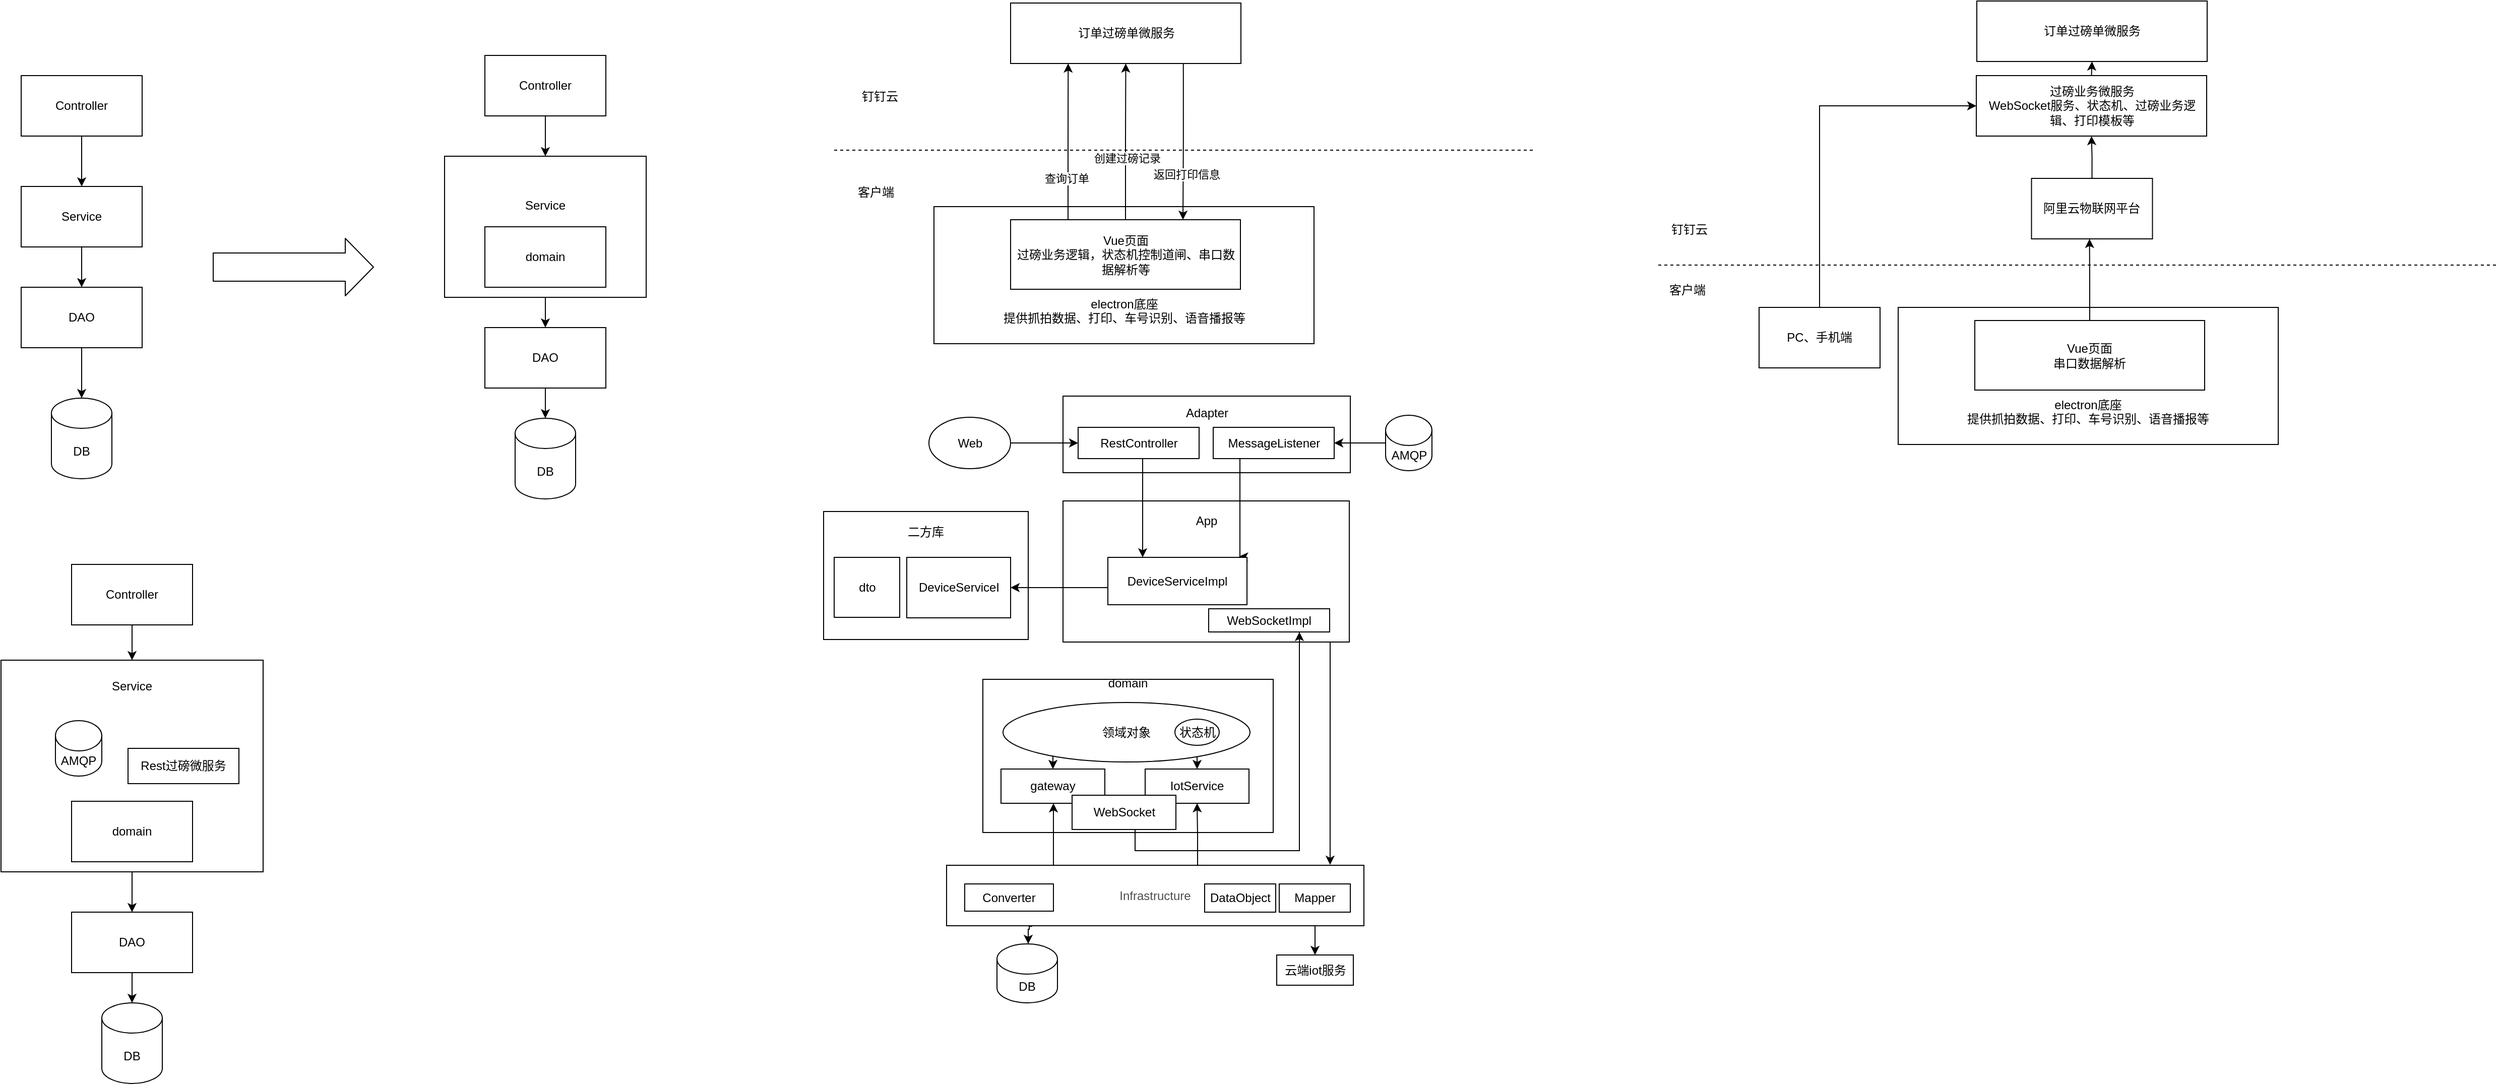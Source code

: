 <mxfile version="14.2.9" type="github">
  <diagram id="9EJ2Wms6L5kNZb4-bCyL" name="Page-1">
    <mxGraphModel dx="880" dy="621" grid="0" gridSize="10" guides="1" tooltips="1" connect="1" arrows="1" fold="1" page="1" pageScale="1" pageWidth="827" pageHeight="1169" math="0" shadow="0">
      <root>
        <mxCell id="0" />
        <mxCell id="1" parent="0" />
        <mxCell id="2DD6mY1p6OVQSlKND4L3-9" value="二方库&lt;br&gt;&lt;br&gt;&lt;br&gt;&lt;br&gt;&lt;br&gt;&lt;br&gt;&lt;br&gt;" style="rounded=0;whiteSpace=wrap;html=1;" parent="1" vertex="1">
          <mxGeometry x="846" y="532.5" width="203" height="127" as="geometry" />
        </mxCell>
        <mxCell id="04IPm05DKjzAKgzX7DtJ-5" style="edgeStyle=orthogonalEdgeStyle;rounded=0;orthogonalLoop=1;jettySize=auto;html=1;exitX=0.5;exitY=1;exitDx=0;exitDy=0;" parent="1" source="04IPm05DKjzAKgzX7DtJ-1" target="04IPm05DKjzAKgzX7DtJ-2" edge="1">
          <mxGeometry relative="1" as="geometry" />
        </mxCell>
        <mxCell id="04IPm05DKjzAKgzX7DtJ-1" value="Controller" style="rounded=0;whiteSpace=wrap;html=1;" parent="1" vertex="1">
          <mxGeometry x="50" y="100" width="120" height="60" as="geometry" />
        </mxCell>
        <mxCell id="04IPm05DKjzAKgzX7DtJ-6" style="edgeStyle=orthogonalEdgeStyle;rounded=0;orthogonalLoop=1;jettySize=auto;html=1;exitX=0.5;exitY=1;exitDx=0;exitDy=0;entryX=0.5;entryY=0;entryDx=0;entryDy=0;" parent="1" source="04IPm05DKjzAKgzX7DtJ-2" target="04IPm05DKjzAKgzX7DtJ-3" edge="1">
          <mxGeometry relative="1" as="geometry" />
        </mxCell>
        <mxCell id="04IPm05DKjzAKgzX7DtJ-2" value="Service" style="rounded=0;whiteSpace=wrap;html=1;" parent="1" vertex="1">
          <mxGeometry x="50" y="210" width="120" height="60" as="geometry" />
        </mxCell>
        <mxCell id="04IPm05DKjzAKgzX7DtJ-7" style="edgeStyle=orthogonalEdgeStyle;rounded=0;orthogonalLoop=1;jettySize=auto;html=1;exitX=0.5;exitY=1;exitDx=0;exitDy=0;" parent="1" source="04IPm05DKjzAKgzX7DtJ-3" target="04IPm05DKjzAKgzX7DtJ-4" edge="1">
          <mxGeometry relative="1" as="geometry" />
        </mxCell>
        <mxCell id="04IPm05DKjzAKgzX7DtJ-3" value="DAO" style="rounded=0;whiteSpace=wrap;html=1;" parent="1" vertex="1">
          <mxGeometry x="50" y="310" width="120" height="60" as="geometry" />
        </mxCell>
        <mxCell id="04IPm05DKjzAKgzX7DtJ-4" value="DB" style="shape=cylinder3;whiteSpace=wrap;html=1;boundedLbl=1;backgroundOutline=1;size=15;" parent="1" vertex="1">
          <mxGeometry x="80" y="420" width="60" height="80" as="geometry" />
        </mxCell>
        <mxCell id="04IPm05DKjzAKgzX7DtJ-16" style="edgeStyle=orthogonalEdgeStyle;rounded=0;orthogonalLoop=1;jettySize=auto;html=1;exitX=0.5;exitY=1;exitDx=0;exitDy=0;" parent="1" source="04IPm05DKjzAKgzX7DtJ-9" target="04IPm05DKjzAKgzX7DtJ-10" edge="1">
          <mxGeometry relative="1" as="geometry" />
        </mxCell>
        <mxCell id="04IPm05DKjzAKgzX7DtJ-9" value="Controller" style="rounded=0;whiteSpace=wrap;html=1;" parent="1" vertex="1">
          <mxGeometry x="510" y="80" width="120" height="60" as="geometry" />
        </mxCell>
        <mxCell id="04IPm05DKjzAKgzX7DtJ-17" style="edgeStyle=orthogonalEdgeStyle;rounded=0;orthogonalLoop=1;jettySize=auto;html=1;exitX=0.5;exitY=1;exitDx=0;exitDy=0;entryX=0.5;entryY=0;entryDx=0;entryDy=0;" parent="1" source="04IPm05DKjzAKgzX7DtJ-10" target="04IPm05DKjzAKgzX7DtJ-12" edge="1">
          <mxGeometry relative="1" as="geometry" />
        </mxCell>
        <mxCell id="04IPm05DKjzAKgzX7DtJ-10" value="Service&lt;br&gt;&lt;br&gt;&lt;br&gt;&lt;br&gt;" style="rounded=0;whiteSpace=wrap;html=1;" parent="1" vertex="1">
          <mxGeometry x="470" y="180" width="200" height="140" as="geometry" />
        </mxCell>
        <mxCell id="04IPm05DKjzAKgzX7DtJ-11" value="domain" style="rounded=0;whiteSpace=wrap;html=1;" parent="1" vertex="1">
          <mxGeometry x="510" y="250" width="120" height="60" as="geometry" />
        </mxCell>
        <mxCell id="04IPm05DKjzAKgzX7DtJ-18" style="edgeStyle=orthogonalEdgeStyle;rounded=0;orthogonalLoop=1;jettySize=auto;html=1;exitX=0.5;exitY=1;exitDx=0;exitDy=0;entryX=0.5;entryY=0;entryDx=0;entryDy=0;entryPerimeter=0;" parent="1" source="04IPm05DKjzAKgzX7DtJ-12" target="04IPm05DKjzAKgzX7DtJ-13" edge="1">
          <mxGeometry relative="1" as="geometry" />
        </mxCell>
        <mxCell id="04IPm05DKjzAKgzX7DtJ-12" value="DAO" style="rounded=0;whiteSpace=wrap;html=1;" parent="1" vertex="1">
          <mxGeometry x="510" y="350" width="120" height="60" as="geometry" />
        </mxCell>
        <mxCell id="04IPm05DKjzAKgzX7DtJ-13" value="DB" style="shape=cylinder3;whiteSpace=wrap;html=1;boundedLbl=1;backgroundOutline=1;size=15;" parent="1" vertex="1">
          <mxGeometry x="540" y="440" width="60" height="80" as="geometry" />
        </mxCell>
        <mxCell id="04IPm05DKjzAKgzX7DtJ-14" value="" style="shape=flexArrow;endArrow=classic;html=1;width=28;endSize=9;endWidth=28;" parent="1" edge="1">
          <mxGeometry width="50" height="50" relative="1" as="geometry">
            <mxPoint x="240" y="290" as="sourcePoint" />
            <mxPoint x="400" y="290" as="targetPoint" />
          </mxGeometry>
        </mxCell>
        <mxCell id="04IPm05DKjzAKgzX7DtJ-19" style="edgeStyle=orthogonalEdgeStyle;rounded=0;orthogonalLoop=1;jettySize=auto;html=1;exitX=0.5;exitY=1;exitDx=0;exitDy=0;" parent="1" source="04IPm05DKjzAKgzX7DtJ-20" target="04IPm05DKjzAKgzX7DtJ-22" edge="1">
          <mxGeometry relative="1" as="geometry" />
        </mxCell>
        <mxCell id="04IPm05DKjzAKgzX7DtJ-20" value="Controller" style="rounded=0;whiteSpace=wrap;html=1;" parent="1" vertex="1">
          <mxGeometry x="100" y="585" width="120" height="60" as="geometry" />
        </mxCell>
        <mxCell id="04IPm05DKjzAKgzX7DtJ-21" style="edgeStyle=orthogonalEdgeStyle;rounded=0;orthogonalLoop=1;jettySize=auto;html=1;exitX=0.5;exitY=1;exitDx=0;exitDy=0;entryX=0.5;entryY=0;entryDx=0;entryDy=0;" parent="1" source="04IPm05DKjzAKgzX7DtJ-22" target="04IPm05DKjzAKgzX7DtJ-25" edge="1">
          <mxGeometry relative="1" as="geometry">
            <mxPoint x="160" y="900" as="sourcePoint" />
          </mxGeometry>
        </mxCell>
        <mxCell id="04IPm05DKjzAKgzX7DtJ-22" value="Service&lt;br&gt;&lt;br&gt;&lt;br&gt;&lt;br&gt;&lt;br&gt;&lt;br&gt;&lt;br&gt;&lt;br&gt;&lt;br&gt;&lt;br&gt;&lt;br&gt;&lt;br&gt;" style="rounded=0;whiteSpace=wrap;html=1;" parent="1" vertex="1">
          <mxGeometry x="30" y="680" width="260" height="210" as="geometry" />
        </mxCell>
        <mxCell id="04IPm05DKjzAKgzX7DtJ-23" value="domain" style="rounded=0;whiteSpace=wrap;html=1;" parent="1" vertex="1">
          <mxGeometry x="100" y="820" width="120" height="60" as="geometry" />
        </mxCell>
        <mxCell id="04IPm05DKjzAKgzX7DtJ-24" style="edgeStyle=orthogonalEdgeStyle;rounded=0;orthogonalLoop=1;jettySize=auto;html=1;exitX=0.5;exitY=1;exitDx=0;exitDy=0;entryX=0.5;entryY=0;entryDx=0;entryDy=0;entryPerimeter=0;" parent="1" source="04IPm05DKjzAKgzX7DtJ-25" target="04IPm05DKjzAKgzX7DtJ-26" edge="1">
          <mxGeometry relative="1" as="geometry" />
        </mxCell>
        <mxCell id="04IPm05DKjzAKgzX7DtJ-25" value="DAO" style="rounded=0;whiteSpace=wrap;html=1;" parent="1" vertex="1">
          <mxGeometry x="100" y="930" width="120" height="60" as="geometry" />
        </mxCell>
        <mxCell id="04IPm05DKjzAKgzX7DtJ-26" value="DB" style="shape=cylinder3;whiteSpace=wrap;html=1;boundedLbl=1;backgroundOutline=1;size=15;" parent="1" vertex="1">
          <mxGeometry x="130" y="1020" width="60" height="80" as="geometry" />
        </mxCell>
        <mxCell id="04IPm05DKjzAKgzX7DtJ-27" value="AMQP" style="shape=cylinder3;whiteSpace=wrap;html=1;boundedLbl=1;backgroundOutline=1;size=15;" parent="1" vertex="1">
          <mxGeometry x="84" y="740" width="46" height="55" as="geometry" />
        </mxCell>
        <mxCell id="04IPm05DKjzAKgzX7DtJ-30" value="Rest过磅微服务" style="rounded=0;whiteSpace=wrap;html=1;" parent="1" vertex="1">
          <mxGeometry x="156" y="767.5" width="110" height="35" as="geometry" />
        </mxCell>
        <mxCell id="04IPm05DKjzAKgzX7DtJ-32" value="Adapter&lt;br&gt;&lt;br&gt;&lt;br&gt;&lt;br&gt;" style="rounded=0;whiteSpace=wrap;html=1;" parent="1" vertex="1">
          <mxGeometry x="1083.5" y="418" width="285" height="76" as="geometry" />
        </mxCell>
        <mxCell id="04IPm05DKjzAKgzX7DtJ-35" value="domain&lt;br&gt;&lt;br&gt;&lt;br&gt;&lt;br&gt;&lt;br&gt;&lt;br&gt;&lt;br&gt;&lt;br&gt;&lt;br&gt;&lt;br&gt;&lt;br&gt;" style="rounded=0;whiteSpace=wrap;html=1;" parent="1" vertex="1">
          <mxGeometry x="1004" y="699" width="288" height="152" as="geometry" />
        </mxCell>
        <mxCell id="2DD6mY1p6OVQSlKND4L3-22" style="edgeStyle=orthogonalEdgeStyle;rounded=0;orthogonalLoop=1;jettySize=auto;html=1;exitX=0.25;exitY=0;exitDx=0;exitDy=0;" parent="1" source="04IPm05DKjzAKgzX7DtJ-37" target="2DD6mY1p6OVQSlKND4L3-16" edge="1">
          <mxGeometry relative="1" as="geometry">
            <Array as="points">
              <mxPoint x="1074" y="884" />
            </Array>
          </mxGeometry>
        </mxCell>
        <mxCell id="2DD6mY1p6OVQSlKND4L3-23" style="edgeStyle=orthogonalEdgeStyle;rounded=0;orthogonalLoop=1;jettySize=auto;html=1;exitX=0.75;exitY=0;exitDx=0;exitDy=0;entryX=0.5;entryY=1;entryDx=0;entryDy=0;" parent="1" source="04IPm05DKjzAKgzX7DtJ-37" target="2DD6mY1p6OVQSlKND4L3-15" edge="1">
          <mxGeometry relative="1" as="geometry">
            <Array as="points">
              <mxPoint x="1217" y="884" />
              <mxPoint x="1217" y="853" />
            </Array>
          </mxGeometry>
        </mxCell>
        <mxCell id="2DD6mY1p6OVQSlKND4L3-26" style="edgeStyle=orthogonalEdgeStyle;rounded=0;orthogonalLoop=1;jettySize=auto;html=1;exitX=0.205;exitY=1.008;exitDx=0;exitDy=0;exitPerimeter=0;" parent="1" source="04IPm05DKjzAKgzX7DtJ-37" target="04IPm05DKjzAKgzX7DtJ-38" edge="1">
          <mxGeometry relative="1" as="geometry">
            <Array as="points">
              <mxPoint x="1050" y="947" />
              <mxPoint x="1049" y="947" />
            </Array>
          </mxGeometry>
        </mxCell>
        <mxCell id="2DD6mY1p6OVQSlKND4L3-27" style="edgeStyle=orthogonalEdgeStyle;rounded=0;orthogonalLoop=1;jettySize=auto;html=1;exitX=0.75;exitY=1;exitDx=0;exitDy=0;entryX=0.5;entryY=0;entryDx=0;entryDy=0;" parent="1" source="04IPm05DKjzAKgzX7DtJ-37" target="04IPm05DKjzAKgzX7DtJ-40" edge="1">
          <mxGeometry relative="1" as="geometry">
            <Array as="points">
              <mxPoint x="1333.5" y="943.5" />
            </Array>
          </mxGeometry>
        </mxCell>
        <mxCell id="04IPm05DKjzAKgzX7DtJ-37" value="&lt;span style=&quot;color: rgb(77 , 77 , 77) ; background-color: rgb(255 , 255 , 255)&quot;&gt;&lt;font style=&quot;font-size: 12px&quot;&gt;Infrastructure&lt;/font&gt;&lt;/span&gt;" style="rounded=0;whiteSpace=wrap;html=1;" parent="1" vertex="1">
          <mxGeometry x="968" y="883.5" width="414" height="60" as="geometry" />
        </mxCell>
        <mxCell id="04IPm05DKjzAKgzX7DtJ-38" value="DB" style="shape=cylinder3;whiteSpace=wrap;html=1;boundedLbl=1;backgroundOutline=1;size=15;" parent="1" vertex="1">
          <mxGeometry x="1018" y="961.5" width="60" height="58.5" as="geometry" />
        </mxCell>
        <mxCell id="2DD6mY1p6OVQSlKND4L3-3" style="edgeStyle=orthogonalEdgeStyle;rounded=0;orthogonalLoop=1;jettySize=auto;html=1;exitX=0;exitY=0.5;exitDx=0;exitDy=0;exitPerimeter=0;entryX=1;entryY=0.5;entryDx=0;entryDy=0;" parent="1" source="04IPm05DKjzAKgzX7DtJ-39" target="2DD6mY1p6OVQSlKND4L3-2" edge="1">
          <mxGeometry relative="1" as="geometry" />
        </mxCell>
        <mxCell id="04IPm05DKjzAKgzX7DtJ-39" value="AMQP" style="shape=cylinder3;whiteSpace=wrap;html=1;boundedLbl=1;backgroundOutline=1;size=15;" parent="1" vertex="1">
          <mxGeometry x="1403.5" y="437" width="46" height="55" as="geometry" />
        </mxCell>
        <mxCell id="04IPm05DKjzAKgzX7DtJ-40" value="云端iot服务" style="rounded=0;whiteSpace=wrap;html=1;" parent="1" vertex="1">
          <mxGeometry x="1295.5" y="972.5" width="76" height="30" as="geometry" />
        </mxCell>
        <mxCell id="2DD6mY1p6OVQSlKND4L3-35" style="edgeStyle=orthogonalEdgeStyle;rounded=0;orthogonalLoop=1;jettySize=auto;html=1;exitX=0.75;exitY=1;exitDx=0;exitDy=0;entryX=0.919;entryY=-0.008;entryDx=0;entryDy=0;entryPerimeter=0;" parent="1" source="04IPm05DKjzAKgzX7DtJ-43" target="04IPm05DKjzAKgzX7DtJ-37" edge="1">
          <mxGeometry relative="1" as="geometry">
            <Array as="points">
              <mxPoint x="1349" y="662" />
            </Array>
          </mxGeometry>
        </mxCell>
        <mxCell id="04IPm05DKjzAKgzX7DtJ-43" value="App&lt;br&gt;&lt;br&gt;&lt;br&gt;&lt;br&gt;&lt;br&gt;&lt;br&gt;&lt;br&gt;&lt;br&gt;" style="rounded=0;whiteSpace=wrap;html=1;" parent="1" vertex="1">
          <mxGeometry x="1083.5" y="522" width="284" height="140" as="geometry" />
        </mxCell>
        <mxCell id="2DD6mY1p6OVQSlKND4L3-10" style="edgeStyle=orthogonalEdgeStyle;rounded=0;orthogonalLoop=1;jettySize=auto;html=1;exitX=0.5;exitY=1;exitDx=0;exitDy=0;entryX=0.942;entryY=-0.018;entryDx=0;entryDy=0;entryPerimeter=0;" parent="1" source="2DD6mY1p6OVQSlKND4L3-2" target="2DD6mY1p6OVQSlKND4L3-7" edge="1">
          <mxGeometry relative="1" as="geometry">
            <Array as="points">
              <mxPoint x="1259" y="480" />
              <mxPoint x="1259" y="578" />
            </Array>
          </mxGeometry>
        </mxCell>
        <mxCell id="2DD6mY1p6OVQSlKND4L3-2" value="MessageListener" style="rounded=0;whiteSpace=wrap;html=1;" parent="1" vertex="1">
          <mxGeometry x="1232.5" y="449" width="120" height="31" as="geometry" />
        </mxCell>
        <mxCell id="2DD6mY1p6OVQSlKND4L3-11" style="edgeStyle=orthogonalEdgeStyle;rounded=0;orthogonalLoop=1;jettySize=auto;html=1;exitX=0.5;exitY=1;exitDx=0;exitDy=0;entryX=0.25;entryY=0;entryDx=0;entryDy=0;" parent="1" source="2DD6mY1p6OVQSlKND4L3-4" target="2DD6mY1p6OVQSlKND4L3-7" edge="1">
          <mxGeometry relative="1" as="geometry">
            <Array as="points">
              <mxPoint x="1163" y="480" />
            </Array>
          </mxGeometry>
        </mxCell>
        <mxCell id="2DD6mY1p6OVQSlKND4L3-4" value="RestController" style="rounded=0;whiteSpace=wrap;html=1;" parent="1" vertex="1">
          <mxGeometry x="1098.5" y="449" width="120" height="31" as="geometry" />
        </mxCell>
        <mxCell id="2DD6mY1p6OVQSlKND4L3-6" style="edgeStyle=orthogonalEdgeStyle;rounded=0;orthogonalLoop=1;jettySize=auto;html=1;" parent="1" source="2DD6mY1p6OVQSlKND4L3-5" target="2DD6mY1p6OVQSlKND4L3-4" edge="1">
          <mxGeometry relative="1" as="geometry" />
        </mxCell>
        <mxCell id="2DD6mY1p6OVQSlKND4L3-5" value="Web" style="ellipse;whiteSpace=wrap;html=1;" parent="1" vertex="1">
          <mxGeometry x="950.5" y="439" width="81" height="51" as="geometry" />
        </mxCell>
        <mxCell id="2DD6mY1p6OVQSlKND4L3-12" style="edgeStyle=orthogonalEdgeStyle;rounded=0;orthogonalLoop=1;jettySize=auto;html=1;exitX=0;exitY=0.5;exitDx=0;exitDy=0;" parent="1" source="2DD6mY1p6OVQSlKND4L3-7" target="2DD6mY1p6OVQSlKND4L3-8" edge="1">
          <mxGeometry relative="1" as="geometry">
            <Array as="points">
              <mxPoint x="1128" y="608" />
            </Array>
          </mxGeometry>
        </mxCell>
        <mxCell id="2DD6mY1p6OVQSlKND4L3-7" value="DeviceServiceImpl" style="rounded=0;whiteSpace=wrap;html=1;" parent="1" vertex="1">
          <mxGeometry x="1128" y="578" width="138" height="47" as="geometry" />
        </mxCell>
        <mxCell id="2DD6mY1p6OVQSlKND4L3-8" value="DeviceServiceI" style="rounded=0;whiteSpace=wrap;html=1;" parent="1" vertex="1">
          <mxGeometry x="928.5" y="578" width="103" height="60" as="geometry" />
        </mxCell>
        <mxCell id="2DD6mY1p6OVQSlKND4L3-14" value="dto" style="rounded=0;whiteSpace=wrap;html=1;" parent="1" vertex="1">
          <mxGeometry x="856.5" y="578" width="65" height="59.5" as="geometry" />
        </mxCell>
        <mxCell id="2DD6mY1p6OVQSlKND4L3-15" value="IotService" style="rounded=0;whiteSpace=wrap;html=1;" parent="1" vertex="1">
          <mxGeometry x="1165" y="788" width="103" height="34" as="geometry" />
        </mxCell>
        <mxCell id="2DD6mY1p6OVQSlKND4L3-16" value="gateway" style="rounded=0;whiteSpace=wrap;html=1;" parent="1" vertex="1">
          <mxGeometry x="1022" y="788" width="103" height="34" as="geometry" />
        </mxCell>
        <mxCell id="2DD6mY1p6OVQSlKND4L3-24" style="edgeStyle=orthogonalEdgeStyle;rounded=0;orthogonalLoop=1;jettySize=auto;html=1;exitX=0;exitY=1;exitDx=0;exitDy=0;entryX=0.5;entryY=0;entryDx=0;entryDy=0;" parent="1" source="2DD6mY1p6OVQSlKND4L3-19" target="2DD6mY1p6OVQSlKND4L3-16" edge="1">
          <mxGeometry relative="1" as="geometry" />
        </mxCell>
        <mxCell id="2DD6mY1p6OVQSlKND4L3-25" style="edgeStyle=orthogonalEdgeStyle;rounded=0;orthogonalLoop=1;jettySize=auto;html=1;exitX=1;exitY=1;exitDx=0;exitDy=0;entryX=0.5;entryY=0;entryDx=0;entryDy=0;" parent="1" source="2DD6mY1p6OVQSlKND4L3-19" target="2DD6mY1p6OVQSlKND4L3-15" edge="1">
          <mxGeometry relative="1" as="geometry" />
        </mxCell>
        <mxCell id="2DD6mY1p6OVQSlKND4L3-19" value="领域对象" style="ellipse;whiteSpace=wrap;html=1;" parent="1" vertex="1">
          <mxGeometry x="1024" y="722" width="245" height="59" as="geometry" />
        </mxCell>
        <mxCell id="2DD6mY1p6OVQSlKND4L3-20" value="状态机" style="ellipse;whiteSpace=wrap;html=1;" parent="1" vertex="1">
          <mxGeometry x="1194.5" y="738.5" width="44" height="26" as="geometry" />
        </mxCell>
        <mxCell id="2DD6mY1p6OVQSlKND4L3-41" style="edgeStyle=orthogonalEdgeStyle;rounded=0;orthogonalLoop=1;jettySize=auto;html=1;exitX=1;exitY=0.5;exitDx=0;exitDy=0;entryX=0.75;entryY=1;entryDx=0;entryDy=0;" parent="1" source="2DD6mY1p6OVQSlKND4L3-28" target="2DD6mY1p6OVQSlKND4L3-40" edge="1">
          <mxGeometry relative="1" as="geometry">
            <Array as="points">
              <mxPoint x="1155" y="831" />
              <mxPoint x="1155" y="869" />
              <mxPoint x="1318" y="869" />
            </Array>
          </mxGeometry>
        </mxCell>
        <mxCell id="2DD6mY1p6OVQSlKND4L3-28" value="WebSocket" style="rounded=0;whiteSpace=wrap;html=1;" parent="1" vertex="1">
          <mxGeometry x="1092.5" y="814" width="103" height="34" as="geometry" />
        </mxCell>
        <mxCell id="2DD6mY1p6OVQSlKND4L3-36" value="DataObject" style="rounded=0;whiteSpace=wrap;html=1;" parent="1" vertex="1">
          <mxGeometry x="1224" y="902" width="70.5" height="28" as="geometry" />
        </mxCell>
        <mxCell id="2DD6mY1p6OVQSlKND4L3-37" value="Converter" style="rounded=0;whiteSpace=wrap;html=1;" parent="1" vertex="1">
          <mxGeometry x="986" y="902" width="88" height="27" as="geometry" />
        </mxCell>
        <mxCell id="2DD6mY1p6OVQSlKND4L3-39" value="Mapper" style="rounded=0;whiteSpace=wrap;html=1;" parent="1" vertex="1">
          <mxGeometry x="1298" y="902" width="70.5" height="28" as="geometry" />
        </mxCell>
        <mxCell id="2DD6mY1p6OVQSlKND4L3-40" value="WebSocketImpl" style="rounded=0;whiteSpace=wrap;html=1;" parent="1" vertex="1">
          <mxGeometry x="1228" y="629" width="120" height="23" as="geometry" />
        </mxCell>
        <mxCell id="Elb8G_iDpqdbzVx5WWSA-1" value="订单过磅单微服务" style="rounded=0;whiteSpace=wrap;html=1;" vertex="1" parent="1">
          <mxGeometry x="1031.5" y="28" width="228.5" height="60" as="geometry" />
        </mxCell>
        <mxCell id="Elb8G_iDpqdbzVx5WWSA-2" value="&lt;br&gt;&lt;br&gt;&lt;br&gt;&lt;br&gt;&lt;br&gt;electron底座&lt;br&gt;提供抓拍数据、打印、车号识别、语音播报等" style="rounded=0;whiteSpace=wrap;html=1;" vertex="1" parent="1">
          <mxGeometry x="955.5" y="230" width="377" height="136" as="geometry" />
        </mxCell>
        <mxCell id="Elb8G_iDpqdbzVx5WWSA-14" style="edgeStyle=orthogonalEdgeStyle;rounded=0;orthogonalLoop=1;jettySize=auto;html=1;exitX=0.25;exitY=0;exitDx=0;exitDy=0;entryX=0.25;entryY=1;entryDx=0;entryDy=0;" edge="1" parent="1" source="Elb8G_iDpqdbzVx5WWSA-3" target="Elb8G_iDpqdbzVx5WWSA-1">
          <mxGeometry relative="1" as="geometry" />
        </mxCell>
        <mxCell id="Elb8G_iDpqdbzVx5WWSA-15" value="查询订单" style="edgeLabel;html=1;align=center;verticalAlign=middle;resizable=0;points=[];" vertex="1" connectable="0" parent="Elb8G_iDpqdbzVx5WWSA-14">
          <mxGeometry x="-0.046" y="3" relative="1" as="geometry">
            <mxPoint x="1.5" y="33" as="offset" />
          </mxGeometry>
        </mxCell>
        <mxCell id="Elb8G_iDpqdbzVx5WWSA-16" style="edgeStyle=orthogonalEdgeStyle;rounded=0;orthogonalLoop=1;jettySize=auto;html=1;exitX=0.5;exitY=0;exitDx=0;exitDy=0;entryX=0.5;entryY=1;entryDx=0;entryDy=0;" edge="1" parent="1" source="Elb8G_iDpqdbzVx5WWSA-3" target="Elb8G_iDpqdbzVx5WWSA-1">
          <mxGeometry relative="1" as="geometry" />
        </mxCell>
        <mxCell id="Elb8G_iDpqdbzVx5WWSA-17" value="创建过磅记录" style="edgeLabel;html=1;align=center;verticalAlign=middle;resizable=0;points=[];" vertex="1" connectable="0" parent="Elb8G_iDpqdbzVx5WWSA-16">
          <mxGeometry x="-0.008" y="1" relative="1" as="geometry">
            <mxPoint x="2" y="16" as="offset" />
          </mxGeometry>
        </mxCell>
        <mxCell id="Elb8G_iDpqdbzVx5WWSA-3" value="Vue页面&lt;br&gt;过磅业务逻辑，状态机控制道闸、串口数据解析等" style="rounded=0;whiteSpace=wrap;html=1;" vertex="1" parent="1">
          <mxGeometry x="1031.5" y="243" width="228" height="69" as="geometry" />
        </mxCell>
        <mxCell id="Elb8G_iDpqdbzVx5WWSA-9" value="" style="endArrow=none;dashed=1;html=1;" edge="1" parent="1">
          <mxGeometry width="50" height="50" relative="1" as="geometry">
            <mxPoint x="856.5" y="174" as="sourcePoint" />
            <mxPoint x="1550" y="174" as="targetPoint" />
          </mxGeometry>
        </mxCell>
        <mxCell id="Elb8G_iDpqdbzVx5WWSA-10" value="钉钉云" style="text;html=1;strokeColor=none;fillColor=none;align=center;verticalAlign=middle;whiteSpace=wrap;rounded=0;" vertex="1" parent="1">
          <mxGeometry x="882" y="111" width="40" height="20" as="geometry" />
        </mxCell>
        <mxCell id="Elb8G_iDpqdbzVx5WWSA-11" value="客户端" style="text;html=1;strokeColor=none;fillColor=none;align=center;verticalAlign=middle;whiteSpace=wrap;rounded=0;" vertex="1" parent="1">
          <mxGeometry x="878" y="206" width="40" height="20" as="geometry" />
        </mxCell>
        <mxCell id="Elb8G_iDpqdbzVx5WWSA-18" style="edgeStyle=orthogonalEdgeStyle;rounded=0;orthogonalLoop=1;jettySize=auto;html=1;exitX=0.75;exitY=1;exitDx=0;exitDy=0;entryX=0.75;entryY=0;entryDx=0;entryDy=0;" edge="1" parent="1" source="Elb8G_iDpqdbzVx5WWSA-1" target="Elb8G_iDpqdbzVx5WWSA-3">
          <mxGeometry relative="1" as="geometry" />
        </mxCell>
        <mxCell id="Elb8G_iDpqdbzVx5WWSA-19" value="返回打印信息" style="edgeLabel;html=1;align=center;verticalAlign=middle;resizable=0;points=[];" vertex="1" connectable="0" parent="Elb8G_iDpqdbzVx5WWSA-18">
          <mxGeometry x="-0.241" y="-1" relative="1" as="geometry">
            <mxPoint x="4.11" y="51" as="offset" />
          </mxGeometry>
        </mxCell>
        <mxCell id="Elb8G_iDpqdbzVx5WWSA-35" style="edgeStyle=orthogonalEdgeStyle;rounded=0;orthogonalLoop=1;jettySize=auto;html=1;exitX=0.5;exitY=0;exitDx=0;exitDy=0;entryX=0.5;entryY=1;entryDx=0;entryDy=0;" edge="1" parent="1" source="Elb8G_iDpqdbzVx5WWSA-21" target="Elb8G_iDpqdbzVx5WWSA-23">
          <mxGeometry relative="1" as="geometry" />
        </mxCell>
        <mxCell id="Elb8G_iDpqdbzVx5WWSA-21" value="过磅业务微服务&lt;br&gt;WebSocket服务、状态机、过磅业务逻辑、打印模板等" style="rounded=0;whiteSpace=wrap;html=1;" vertex="1" parent="1">
          <mxGeometry x="1989.5" y="100" width="228.5" height="60" as="geometry" />
        </mxCell>
        <mxCell id="Elb8G_iDpqdbzVx5WWSA-23" value="订单过磅单微服务" style="rounded=0;whiteSpace=wrap;html=1;" vertex="1" parent="1">
          <mxGeometry x="1990" y="26" width="228.5" height="60" as="geometry" />
        </mxCell>
        <mxCell id="Elb8G_iDpqdbzVx5WWSA-24" value="&lt;br&gt;&lt;br&gt;&lt;br&gt;&lt;br&gt;&lt;br&gt;electron底座&lt;br&gt;提供抓拍数据、打印、车号识别、语音播报等" style="rounded=0;whiteSpace=wrap;html=1;" vertex="1" parent="1">
          <mxGeometry x="1912" y="330" width="377" height="136" as="geometry" />
        </mxCell>
        <mxCell id="Elb8G_iDpqdbzVx5WWSA-36" style="edgeStyle=orthogonalEdgeStyle;rounded=0;orthogonalLoop=1;jettySize=auto;html=1;exitX=0.5;exitY=0;exitDx=0;exitDy=0;" edge="1" parent="1" source="Elb8G_iDpqdbzVx5WWSA-29">
          <mxGeometry relative="1" as="geometry">
            <mxPoint x="2101.8" y="262" as="targetPoint" />
          </mxGeometry>
        </mxCell>
        <mxCell id="Elb8G_iDpqdbzVx5WWSA-29" value="Vue页面&lt;br&gt;串口数据解析" style="rounded=0;whiteSpace=wrap;html=1;" vertex="1" parent="1">
          <mxGeometry x="1988" y="343" width="228" height="69" as="geometry" />
        </mxCell>
        <mxCell id="Elb8G_iDpqdbzVx5WWSA-30" value="" style="endArrow=none;dashed=1;html=1;" edge="1" parent="1">
          <mxGeometry width="50" height="50" relative="1" as="geometry">
            <mxPoint x="1674" y="288" as="sourcePoint" />
            <mxPoint x="2506.5" y="288" as="targetPoint" />
          </mxGeometry>
        </mxCell>
        <mxCell id="Elb8G_iDpqdbzVx5WWSA-31" value="钉钉云" style="text;html=1;strokeColor=none;fillColor=none;align=center;verticalAlign=middle;whiteSpace=wrap;rounded=0;" vertex="1" parent="1">
          <mxGeometry x="1684.5" y="243" width="40" height="20" as="geometry" />
        </mxCell>
        <mxCell id="Elb8G_iDpqdbzVx5WWSA-32" value="客户端" style="text;html=1;strokeColor=none;fillColor=none;align=center;verticalAlign=middle;whiteSpace=wrap;rounded=0;" vertex="1" parent="1">
          <mxGeometry x="1683" y="303" width="40" height="20" as="geometry" />
        </mxCell>
        <mxCell id="Elb8G_iDpqdbzVx5WWSA-40" style="edgeStyle=orthogonalEdgeStyle;rounded=0;orthogonalLoop=1;jettySize=auto;html=1;exitX=0.5;exitY=0;exitDx=0;exitDy=0;" edge="1" parent="1" source="Elb8G_iDpqdbzVx5WWSA-39" target="Elb8G_iDpqdbzVx5WWSA-21">
          <mxGeometry relative="1" as="geometry" />
        </mxCell>
        <mxCell id="Elb8G_iDpqdbzVx5WWSA-39" value="阿里云物联网平台" style="rounded=0;whiteSpace=wrap;html=1;" vertex="1" parent="1">
          <mxGeometry x="2044.25" y="202" width="120" height="60" as="geometry" />
        </mxCell>
        <mxCell id="Elb8G_iDpqdbzVx5WWSA-42" style="edgeStyle=orthogonalEdgeStyle;rounded=0;orthogonalLoop=1;jettySize=auto;html=1;exitX=0.5;exitY=0;exitDx=0;exitDy=0;entryX=0;entryY=0.5;entryDx=0;entryDy=0;" edge="1" parent="1" source="Elb8G_iDpqdbzVx5WWSA-41" target="Elb8G_iDpqdbzVx5WWSA-21">
          <mxGeometry relative="1" as="geometry" />
        </mxCell>
        <mxCell id="Elb8G_iDpqdbzVx5WWSA-41" value="PC、手机端" style="rounded=0;whiteSpace=wrap;html=1;" vertex="1" parent="1">
          <mxGeometry x="1774" y="330" width="120" height="60" as="geometry" />
        </mxCell>
      </root>
    </mxGraphModel>
  </diagram>
</mxfile>
